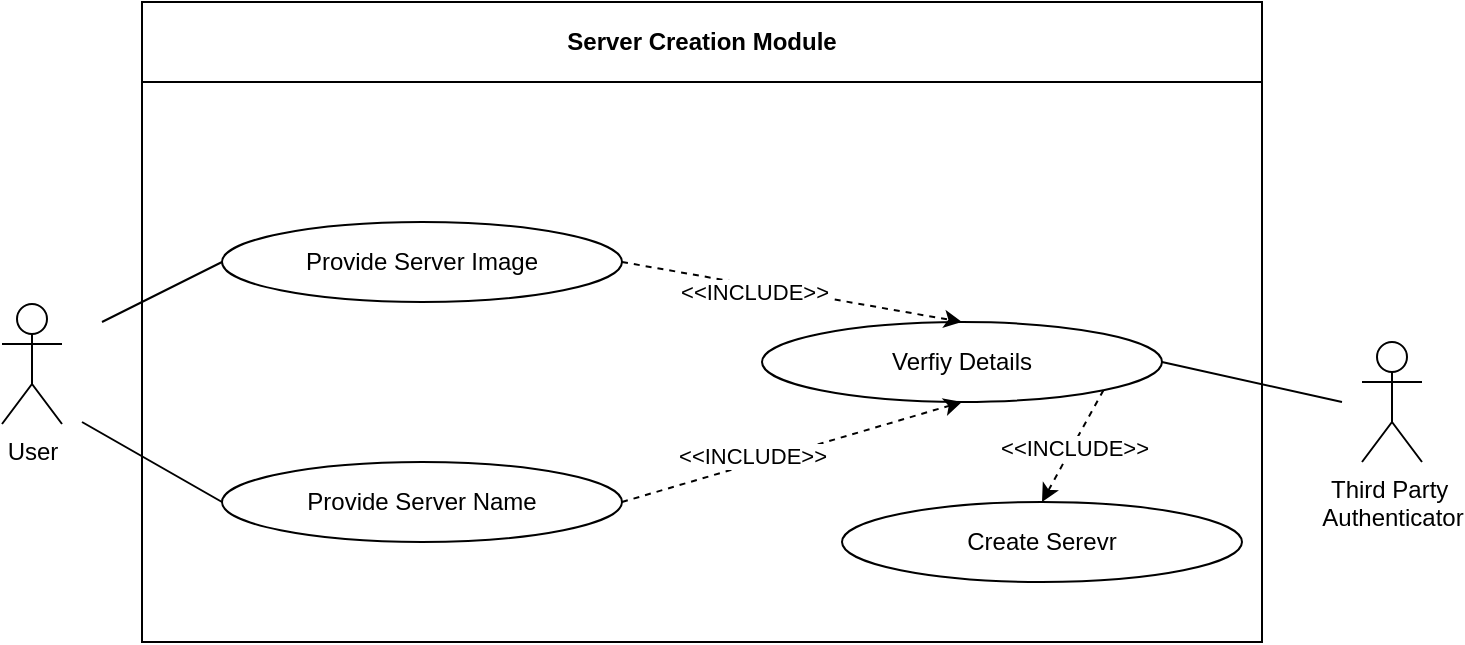 <mxfile version="23.1.1" type="github">
  <diagram name="Page-1" id="bqS-FZ6hRactcgp-9Ks-">
    <mxGraphModel dx="1114" dy="558" grid="1" gridSize="10" guides="1" tooltips="1" connect="1" arrows="1" fold="1" page="1" pageScale="1" pageWidth="827" pageHeight="1169" math="0" shadow="0">
      <root>
        <mxCell id="0" />
        <mxCell id="1" parent="0" />
        <mxCell id="y6TTsM0xGEVt4BT4Crah-1" value="Server Creation Module" style="swimlane;whiteSpace=wrap;html=1;startSize=40;" parent="1" vertex="1">
          <mxGeometry x="160" y="150" width="560" height="320" as="geometry" />
        </mxCell>
        <mxCell id="y6TTsM0xGEVt4BT4Crah-2" value="Provide Server Name" style="ellipse;whiteSpace=wrap;html=1;" parent="y6TTsM0xGEVt4BT4Crah-1" vertex="1">
          <mxGeometry x="40" y="230" width="200" height="40" as="geometry" />
        </mxCell>
        <mxCell id="y6TTsM0xGEVt4BT4Crah-3" value="Provide Server Image" style="ellipse;whiteSpace=wrap;html=1;" parent="y6TTsM0xGEVt4BT4Crah-1" vertex="1">
          <mxGeometry x="40" y="110" width="200" height="40" as="geometry" />
        </mxCell>
        <mxCell id="y6TTsM0xGEVt4BT4Crah-4" value="Verfiy Details" style="ellipse;whiteSpace=wrap;html=1;" parent="y6TTsM0xGEVt4BT4Crah-1" vertex="1">
          <mxGeometry x="310" y="160" width="200" height="40" as="geometry" />
        </mxCell>
        <mxCell id="y6TTsM0xGEVt4BT4Crah-15" value="" style="edgeStyle=none;orthogonalLoop=1;jettySize=auto;html=1;rounded=0;exitX=1;exitY=0.5;exitDx=0;exitDy=0;entryX=0.5;entryY=0;entryDx=0;entryDy=0;dashed=1;" parent="y6TTsM0xGEVt4BT4Crah-1" source="y6TTsM0xGEVt4BT4Crah-3" target="y6TTsM0xGEVt4BT4Crah-4" edge="1">
          <mxGeometry width="100" relative="1" as="geometry">
            <mxPoint x="330" y="120" as="sourcePoint" />
            <mxPoint x="430" y="120" as="targetPoint" />
            <Array as="points" />
          </mxGeometry>
        </mxCell>
        <mxCell id="874h4bqVdTH8mnI3KiV0-4" value="&amp;lt;&amp;lt;INCLUDE&amp;gt;&amp;gt;" style="edgeLabel;html=1;align=center;verticalAlign=middle;resizable=0;points=[];" vertex="1" connectable="0" parent="y6TTsM0xGEVt4BT4Crah-15">
          <mxGeometry x="-0.224" y="-3" relative="1" as="geometry">
            <mxPoint as="offset" />
          </mxGeometry>
        </mxCell>
        <mxCell id="y6TTsM0xGEVt4BT4Crah-16" value="" style="edgeStyle=none;orthogonalLoop=1;jettySize=auto;html=1;rounded=0;exitX=1;exitY=0.5;exitDx=0;exitDy=0;entryX=0.5;entryY=1;entryDx=0;entryDy=0;dashed=1;" parent="y6TTsM0xGEVt4BT4Crah-1" source="y6TTsM0xGEVt4BT4Crah-2" target="y6TTsM0xGEVt4BT4Crah-4" edge="1">
          <mxGeometry width="100" relative="1" as="geometry">
            <mxPoint x="340" y="140" as="sourcePoint" />
            <mxPoint x="440" y="140" as="targetPoint" />
            <Array as="points" />
          </mxGeometry>
        </mxCell>
        <mxCell id="874h4bqVdTH8mnI3KiV0-3" value="&amp;lt;&amp;lt;INCLUDE&amp;gt;&amp;gt;" style="edgeLabel;html=1;align=center;verticalAlign=middle;resizable=0;points=[];" vertex="1" connectable="0" parent="y6TTsM0xGEVt4BT4Crah-16">
          <mxGeometry x="-0.224" y="4" relative="1" as="geometry">
            <mxPoint as="offset" />
          </mxGeometry>
        </mxCell>
        <mxCell id="874h4bqVdTH8mnI3KiV0-10" value="Create Serevr" style="ellipse;whiteSpace=wrap;html=1;" vertex="1" parent="y6TTsM0xGEVt4BT4Crah-1">
          <mxGeometry x="350" y="250" width="200" height="40" as="geometry" />
        </mxCell>
        <mxCell id="874h4bqVdTH8mnI3KiV0-14" value="" style="endArrow=classic;html=1;rounded=0;exitX=1;exitY=1;exitDx=0;exitDy=0;entryX=0.5;entryY=0;entryDx=0;entryDy=0;dashed=1;" edge="1" parent="y6TTsM0xGEVt4BT4Crah-1" source="y6TTsM0xGEVt4BT4Crah-4" target="874h4bqVdTH8mnI3KiV0-10">
          <mxGeometry width="50" height="50" relative="1" as="geometry">
            <mxPoint x="230" y="170" as="sourcePoint" />
            <mxPoint x="280" y="120" as="targetPoint" />
          </mxGeometry>
        </mxCell>
        <mxCell id="874h4bqVdTH8mnI3KiV0-15" value="&amp;lt;&amp;lt;INCLUDE&amp;gt;&amp;gt;" style="edgeLabel;html=1;align=center;verticalAlign=middle;resizable=0;points=[];" vertex="1" connectable="0" parent="874h4bqVdTH8mnI3KiV0-14">
          <mxGeometry x="0.016" y="1" relative="1" as="geometry">
            <mxPoint as="offset" />
          </mxGeometry>
        </mxCell>
        <mxCell id="y6TTsM0xGEVt4BT4Crah-5" value="User" style="shape=umlActor;verticalLabelPosition=bottom;verticalAlign=top;html=1;outlineConnect=0;" parent="1" vertex="1">
          <mxGeometry x="90" y="301" width="30" height="60" as="geometry" />
        </mxCell>
        <mxCell id="874h4bqVdTH8mnI3KiV0-1" value="" style="endArrow=none;html=1;rounded=0;entryX=0;entryY=0.5;entryDx=0;entryDy=0;" edge="1" parent="1" target="y6TTsM0xGEVt4BT4Crah-3">
          <mxGeometry width="50" height="50" relative="1" as="geometry">
            <mxPoint x="140" y="310" as="sourcePoint" />
            <mxPoint x="440" y="270" as="targetPoint" />
          </mxGeometry>
        </mxCell>
        <mxCell id="874h4bqVdTH8mnI3KiV0-2" value="" style="endArrow=none;html=1;rounded=0;entryX=0;entryY=0.5;entryDx=0;entryDy=0;" edge="1" parent="1" target="y6TTsM0xGEVt4BT4Crah-2">
          <mxGeometry width="50" height="50" relative="1" as="geometry">
            <mxPoint x="130" y="360" as="sourcePoint" />
            <mxPoint x="440" y="270" as="targetPoint" />
          </mxGeometry>
        </mxCell>
        <mxCell id="874h4bqVdTH8mnI3KiV0-5" value="Third Party&amp;nbsp;&lt;br&gt;Authenticator" style="shape=umlActor;verticalLabelPosition=bottom;verticalAlign=top;html=1;outlineConnect=0;" vertex="1" parent="1">
          <mxGeometry x="770" y="320" width="30" height="60" as="geometry" />
        </mxCell>
        <mxCell id="874h4bqVdTH8mnI3KiV0-6" value="" style="endArrow=none;html=1;rounded=0;exitX=1;exitY=0.5;exitDx=0;exitDy=0;" edge="1" parent="1" source="y6TTsM0xGEVt4BT4Crah-4">
          <mxGeometry width="50" height="50" relative="1" as="geometry">
            <mxPoint x="390" y="320" as="sourcePoint" />
            <mxPoint x="760" y="350" as="targetPoint" />
          </mxGeometry>
        </mxCell>
      </root>
    </mxGraphModel>
  </diagram>
</mxfile>
